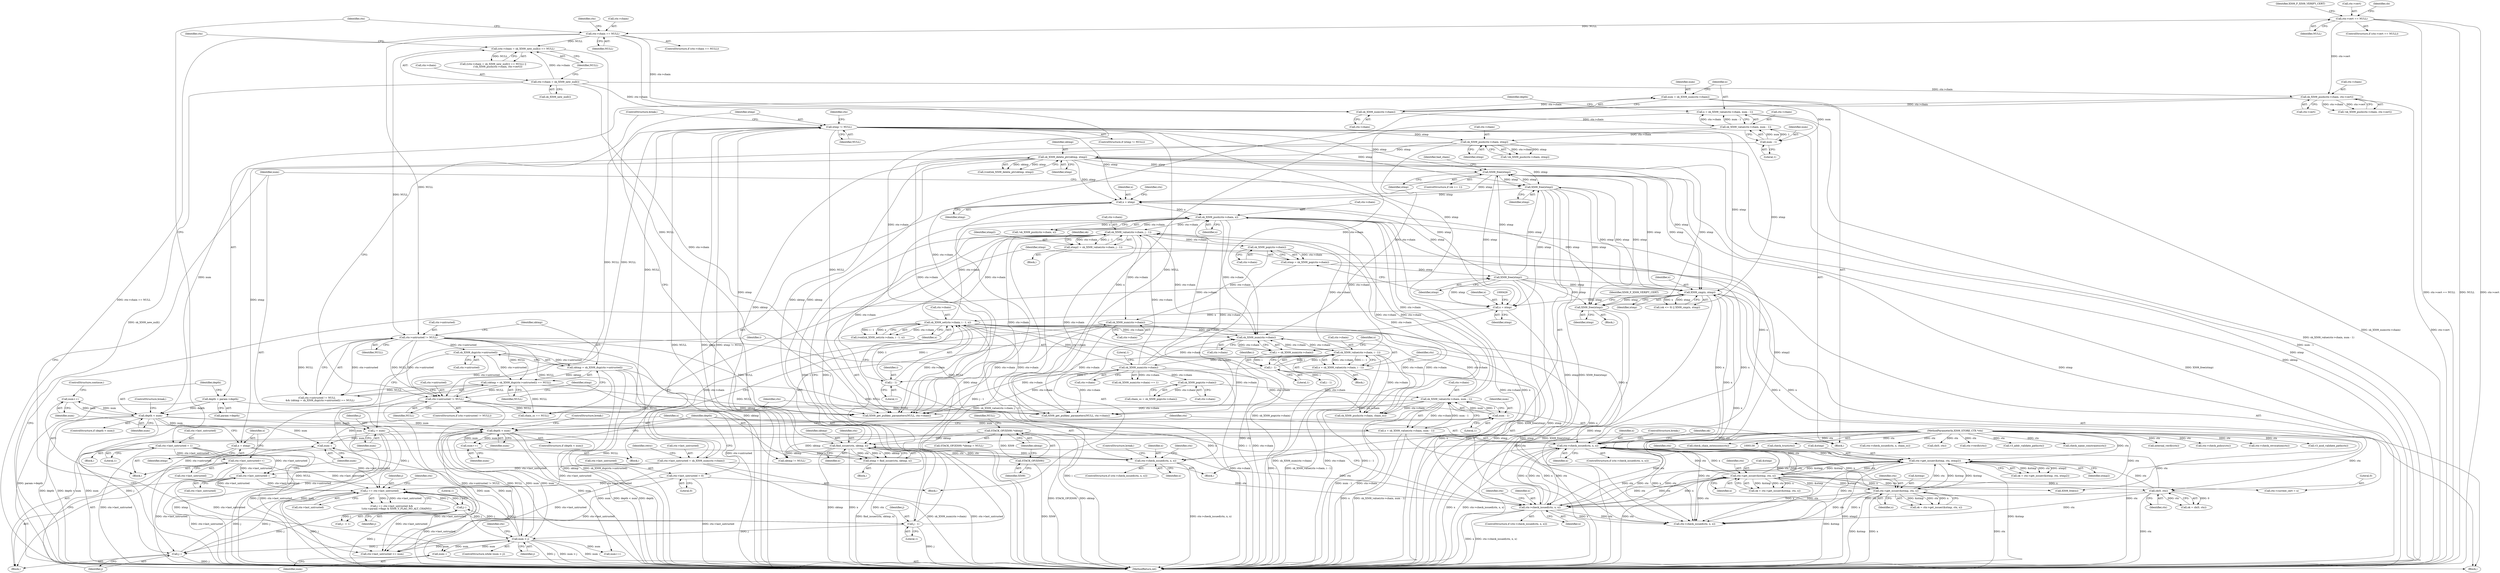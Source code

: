 digraph "0_openssl_9a0db453ba017ebcaccbee933ee6511a9ae4d1c8@API" {
"1000507" [label="(Call,X509_free(xtmp))"];
"1000404" [label="(Call,X509_free(xtmp))"];
"1000567" [label="(Call,X509_free(xtmp))"];
"1000580" [label="(Call,X509_free(xtmp))"];
"1000574" [label="(Call,xtmp = sk_X509_pop(ctx->chain))"];
"1000576" [label="(Call,sk_X509_pop(ctx->chain))"];
"1000543" [label="(Call,sk_X509_value(ctx->chain, j - 1))"];
"1000427" [label="(Call,sk_X509_set(ctx->chain, i - 1, x))"];
"1000361" [label="(Call,sk_X509_num(ctx->chain))"];
"1000346" [label="(Call,sk_X509_value(ctx->chain, i - 1))"];
"1000340" [label="(Call,sk_X509_num(ctx->chain))"];
"1000588" [label="(Call,sk_X509_num(ctx->chain))"];
"1000458" [label="(Call,sk_X509_value(ctx->chain, num - 1))"];
"1000444" [label="(Call,sk_X509_pop(ctx->chain))"];
"1000462" [label="(Call,num - 1)"];
"1000452" [label="(Call,num--)"];
"1000570" [label="(Call,num > j)"];
"1000582" [label="(Call,num--)"];
"1000468" [label="(Call,depth < num)"];
"1000270" [label="(Call,depth < num)"];
"1000262" [label="(Call,depth = param->depth)"];
"1000259" [label="(Call,num - 1)"];
"1000247" [label="(Call,num = sk_X509_num(ctx->chain))"];
"1000249" [label="(Call,sk_X509_num(ctx->chain))"];
"1000185" [label="(Call,ctx->chain == NULL)"];
"1000167" [label="(Call,ctx->cert == NULL)"];
"1000194" [label="(Call,ctx->chain = sk_X509_new_null())"];
"1000201" [label="(Call,sk_X509_push(ctx->chain, ctx->cert))"];
"1000329" [label="(Call,num++)"];
"1000514" [label="(Call,num++)"];
"1000547" [label="(Call,j - 1)"];
"1000537" [label="(Call,j--)"];
"1000521" [label="(Call,j == ctx->last_untrusted)"];
"1000454" [label="(Call,j--)"];
"1000333" [label="(Call,j = num)"];
"1000448" [label="(Call,ctx->last_untrusted--)"];
"1000222" [label="(Call,ctx->last_untrusted = 1)"];
"1000322" [label="(Call,ctx->last_untrusted++)"];
"1000584" [label="(Call,ctx->last_untrusted = sk_X509_num(ctx->chain))"];
"1000435" [label="(Call,ctx->last_untrusted = 0)"];
"1000300" [label="(Call,sk_X509_push(ctx->chain, xtmp))"];
"1000255" [label="(Call,sk_X509_value(ctx->chain, num - 1))"];
"1000294" [label="(Call,xtmp != NULL)"];
"1000287" [label="(Call,xtmp = find_issuer(ctx, sktmp, x))"];
"1000289" [label="(Call,find_issuer(ctx, sktmp, x))"];
"1000275" [label="(Call,ctx->check_issued(ctx, x, x))"];
"1000131" [label="(MethodParameterIn,X509_STORE_CTX *ctx)"];
"1000253" [label="(Call,x = sk_X509_value(ctx->chain, num - 1))"];
"1000326" [label="(Call,x = xtmp)"];
"1000319" [label="(Call,sk_X509_delete_ptr(sktmp, xtmp))"];
"1000161" [label="(Call,STACK_OF(X509) *sktmp)"];
"1000162" [label="(Call,STACK_OF(X509))"];
"1000235" [label="(Call,sktmp = sk_X509_dup(ctx->untrusted))"];
"1000237" [label="(Call,sk_X509_dup(ctx->untrusted))"];
"1000229" [label="(Call,ctx->untrusted != NULL)"];
"1000193" [label="(Call,(ctx->chain = sk_X509_new_null()) == NULL)"];
"1000281" [label="(Call,ctx->untrusted != NULL)"];
"1000234" [label="(Call,(sktmp = sk_X509_dup(ctx->untrusted)) == NULL)"];
"1000501" [label="(Call,sk_X509_push(ctx->chain, x))"];
"1000496" [label="(Call,x = xtmp)"];
"1000379" [label="(Call,X509_cmp(x, xtmp))"];
"1000369" [label="(Call,ctx->get_issuer(&xtmp, ctx, x))"];
"1000552" [label="(Call,ctx->get_issuer(&xtmp, ctx, xtmp2))"];
"1000480" [label="(Call,ctx->get_issuer(&xtmp, ctx, x))"];
"1000473" [label="(Call,ctx->check_issued(ctx, x, x))"];
"1000411" [label="(Call,cb(0, ctx))"];
"1000354" [label="(Call,ctx->check_issued(ctx, x, x))"];
"1000344" [label="(Call,x = sk_X509_value(ctx->chain, i - 1))"];
"1000456" [label="(Call,x = sk_X509_value(ctx->chain, num - 1))"];
"1000541" [label="(Call,xtmp2 = sk_X509_value(ctx->chain, j - 1))"];
"1000350" [label="(Call,i - 1)"];
"1000338" [label="(Call,i = sk_X509_num(ctx->chain))"];
"1000431" [label="(Call,i - 1)"];
"1000422" [label="(Call,x = xtmp)"];
"1000423" [label="(Identifier,x)"];
"1000790" [label="(Call,sktmp != NULL)"];
"1000263" [label="(Identifier,depth)"];
"1000274" [label="(ControlStructure,if (ctx->check_issued(ctx, x, x)))"];
"1000501" [label="(Call,sk_X509_push(ctx->chain, x))"];
"1000249" [label="(Call,sk_X509_num(ctx->chain))"];
"1000644" [label="(Call,num++)"];
"1000422" [label="(Call,x = xtmp)"];
"1000272" [label="(Identifier,num)"];
"1000163" [label="(Identifier,X509)"];
"1000478" [label="(Call,ok = ctx->get_issuer(&xtmp, ctx, x))"];
"1000357" [label="(Identifier,x)"];
"1000707" [label="(Call,check_trust(ctx))"];
"1000161" [label="(Call,STACK_OF(X509) *sktmp)"];
"1000538" [label="(Identifier,j)"];
"1000484" [label="(Identifier,x)"];
"1000250" [label="(Call,ctx->chain)"];
"1000320" [label="(Identifier,sktmp)"];
"1000448" [label="(Call,ctx->last_untrusted--)"];
"1000639" [label="(Call,sk_X509_push(ctx->chain, chain_ss))"];
"1000280" [label="(ControlStructure,if (ctx->untrusted != NULL))"];
"1000498" [label="(Identifier,xtmp)"];
"1000360" [label="(Call,sk_X509_num(ctx->chain) == 1)"];
"1000199" [label="(Identifier,NULL)"];
"1000542" [label="(Identifier,xtmp2)"];
"1000297" [label="(Block,)"];
"1000435" [label="(Call,ctx->last_untrusted = 0)"];
"1000192" [label="(Call,((ctx->chain = sk_X509_new_null()) == NULL) ||\n            (!sk_X509_push(ctx->chain, ctx->cert)))"];
"1000584" [label="(Call,ctx->last_untrusted = sk_X509_num(ctx->chain))"];
"1000577" [label="(Call,ctx->chain)"];
"1000229" [label="(Call,ctx->untrusted != NULL)"];
"1000291" [label="(Identifier,sktmp)"];
"1000165" [label="(Identifier,NULL)"];
"1000292" [label="(Identifier,x)"];
"1000473" [label="(Call,ctx->check_issued(ctx, x, x))"];
"1000275" [label="(Call,ctx->check_issued(ctx, x, x))"];
"1000281" [label="(Call,ctx->untrusted != NULL)"];
"1000514" [label="(Call,num++)"];
"1000610" [label="(Call,ctx->check_issued(ctx, x, chain_ss))"];
"1000407" [label="(Identifier,bad_chain)"];
"1000254" [label="(Identifier,x)"];
"1000550" [label="(Call,ok = ctx->get_issuer(&xtmp, ctx, xtmp2))"];
"1000439" [label="(Literal,0)"];
"1000196" [label="(Identifier,ctx)"];
"1000304" [label="(Identifier,xtmp)"];
"1000345" [label="(Identifier,x)"];
"1000471" [label="(ControlStructure,break;)"];
"1000576" [label="(Call,sk_X509_pop(ctx->chain))"];
"1000230" [label="(Call,ctx->untrusted)"];
"1000282" [label="(Call,ctx->untrusted)"];
"1000419" [label="(Block,)"];
"1000270" [label="(Call,depth < num)"];
"1000278" [label="(Identifier,x)"];
"1000469" [label="(Identifier,depth)"];
"1000222" [label="(Call,ctx->last_untrusted = 1)"];
"1000344" [label="(Call,x = sk_X509_value(ctx->chain, i - 1))"];
"1000537" [label="(Call,j--)"];
"1000582" [label="(Call,num--)"];
"1000369" [label="(Call,ctx->get_issuer(&xtmp, ctx, x))"];
"1000186" [label="(Call,ctx->chain)"];
"1000327" [label="(Identifier,x)"];
"1000463" [label="(Identifier,num)"];
"1000508" [label="(Identifier,xtmp)"];
"1000356" [label="(Identifier,x)"];
"1000479" [label="(Identifier,ok)"];
"1000436" [label="(Call,ctx->last_untrusted)"];
"1000380" [label="(Identifier,x)"];
"1000549" [label="(Literal,1)"];
"1000434" [label="(Identifier,x)"];
"1000228" [label="(Call,ctx->untrusted != NULL\n        && (sktmp = sk_X509_dup(ctx->untrusted)) == NULL)"];
"1000449" [label="(Call,ctx->last_untrusted)"];
"1000540" [label="(Block,)"];
"1000361" [label="(Call,sk_X509_num(ctx->chain))"];
"1000580" [label="(Call,X509_free(xtmp))"];
"1000515" [label="(Identifier,num)"];
"1000293" [label="(ControlStructure,if (xtmp != NULL))"];
"1000676" [label="(Call,cb(0, ctx))"];
"1000570" [label="(Call,num > j)"];
"1000522" [label="(Identifier,j)"];
"1000734" [label="(Call,ctx->verify(ctx))"];
"1000185" [label="(Call,ctx->chain == NULL)"];
"1000166" [label="(ControlStructure,if (ctx->cert == NULL))"];
"1000300" [label="(Call,sk_X509_push(ctx->chain, xtmp))"];
"1000497" [label="(Identifier,x)"];
"1000454" [label="(Call,j--)"];
"1000755" [label="(Call,v3_addr_validate_path(ctx))"];
"1000340" [label="(Call,sk_X509_num(ctx->chain))"];
"1000288" [label="(Identifier,xtmp)"];
"1000693" [label="(Call,check_name_constraints(ctx))"];
"1000373" [label="(Identifier,x)"];
"1000261" [label="(Literal,1)"];
"1000475" [label="(Identifier,x)"];
"1000599" [label="(Call,ctx->check_issued(ctx, x, x))"];
"1000294" [label="(Call,xtmp != NULL)"];
"1000132" [label="(Block,)"];
"1000277" [label="(Identifier,x)"];
"1000328" [label="(Identifier,xtmp)"];
"1000784" [label="(Call,X509_get_pubkey_parameters(NULL, ctx->chain))"];
"1000286" [label="(Block,)"];
"1000203" [label="(Identifier,ctx)"];
"1000555" [label="(Identifier,ctx)"];
"1000339" [label="(Identifier,i)"];
"1000236" [label="(Identifier,sktmp)"];
"1000541" [label="(Call,xtmp2 = sk_X509_value(ctx->chain, j - 1))"];
"1000536" [label="(Call,j-- > 1)"];
"1000574" [label="(Call,xtmp = sk_X509_pop(ctx->chain))"];
"1000283" [label="(Identifier,ctx)"];
"1000456" [label="(Call,x = sk_X509_value(ctx->chain, num - 1))"];
"1000367" [label="(Call,ok = ctx->get_issuer(&xtmp, ctx, x))"];
"1000299" [label="(Call,!sk_X509_push(ctx->chain, xtmp))"];
"1000464" [label="(Literal,1)"];
"1000468" [label="(Call,depth < num)"];
"1000329" [label="(Call,num++)"];
"1000167" [label="(Call,ctx->cert == NULL)"];
"1000205" [label="(Call,ctx->cert)"];
"1000290" [label="(Identifier,ctx)"];
"1000174" [label="(Identifier,X509_F_X509_VERIFY_CERT)"];
"1000569" [label="(ControlStructure,while (num > j))"];
"1000530" [label="(Identifier,ctx)"];
"1000131" [label="(MethodParameterIn,X509_STORE_CTX *ctx)"];
"1000412" [label="(Literal,0)"];
"1000363" [label="(Identifier,ctx)"];
"1000510" [label="(Identifier,X509_F_X509_VERIFY_CERT)"];
"1000523" [label="(Call,ctx->last_untrusted)"];
"1000323" [label="(Call,ctx->last_untrusted)"];
"1000427" [label="(Call,sk_X509_set(ctx->chain, i - 1, x))"];
"1000350" [label="(Call,i - 1)"];
"1000572" [label="(Identifier,j)"];
"1000260" [label="(Identifier,num)"];
"1000184" [label="(ControlStructure,if (ctx->chain == NULL))"];
"1000190" [label="(Block,)"];
"1000411" [label="(Call,cb(0, ctx))"];
"1000164" [label="(Identifier,sktmp)"];
"1000346" [label="(Call,sk_X509_value(ctx->chain, i - 1))"];
"1000503" [label="(Identifier,ctx)"];
"1000381" [label="(Identifier,xtmp)"];
"1000588" [label="(Call,sk_X509_num(ctx->chain))"];
"1000568" [label="(Identifier,xtmp)"];
"1000233" [label="(Identifier,NULL)"];
"1000575" [label="(Identifier,xtmp)"];
"1000375" [label="(Call,(ok <= 0) || X509_cmp(x, xtmp))"];
"1000287" [label="(Call,xtmp = find_issuer(ctx, sktmp, x))"];
"1000452" [label="(Call,num--)"];
"1000259" [label="(Call,num - 1)"];
"1000551" [label="(Identifier,ok)"];
"1000566" [label="(Block,)"];
"1000332" [label="(ControlStructure,break;)"];
"1000235" [label="(Call,sktmp = sk_X509_dup(ctx->untrusted))"];
"1000237" [label="(Call,sk_X509_dup(ctx->untrusted))"];
"1000483" [label="(Identifier,ctx)"];
"1000333" [label="(Call,j = num)"];
"1000474" [label="(Identifier,ctx)"];
"1000231" [label="(Identifier,ctx)"];
"1000160" [label="(Call,STACK_OF(X509) *sktmp = NULL)"];
"1000354" [label="(Call,ctx->check_issued(ctx, x, x))"];
"1000507" [label="(Call,X509_free(xtmp))"];
"1000589" [label="(Call,ctx->chain)"];
"1000739" [label="(Call,internal_verify(ctx))"];
"1000470" [label="(Identifier,num)"];
"1000520" [label="(Call,j == ctx->last_untrusted &&\n            !(ctx->param->flags & X509_V_FLAG_NO_ALT_CHAINS))"];
"1000457" [label="(Identifier,x)"];
"1000295" [label="(Identifier,xtmp)"];
"1000370" [label="(Call,&xtmp)"];
"1000352" [label="(Literal,1)"];
"1000302" [label="(Identifier,ctx)"];
"1000255" [label="(Call,sk_X509_value(ctx->chain, num - 1))"];
"1000774" [label="(Call,ctx->check_policy(ctx))"];
"1000424" [label="(Identifier,xtmp)"];
"1000201" [label="(Call,sk_X509_push(ctx->chain, ctx->cert))"];
"1000606" [label="(Call,chain_ss == NULL)"];
"1000481" [label="(Call,&xtmp)"];
"1000279" [label="(ControlStructure,break;)"];
"1000317" [label="(Call,(void)sk_X509_delete_ptr(sktmp, xtmp))"];
"1000413" [label="(Identifier,ctx)"];
"1000496" [label="(Call,x = xtmp)"];
"1000189" [label="(Identifier,NULL)"];
"1000247" [label="(Call,num = sk_X509_num(ctx->chain))"];
"1000256" [label="(Call,ctx->chain)"];
"1000296" [label="(Identifier,NULL)"];
"1000168" [label="(Call,ctx->cert)"];
"1000480" [label="(Call,ctx->get_issuer(&xtmp, ctx, x))"];
"1000458" [label="(Call,sk_X509_value(ctx->chain, num - 1))"];
"1000445" [label="(Call,ctx->chain)"];
"1000553" [label="(Call,&xtmp)"];
"1000200" [label="(Call,!sk_X509_push(ctx->chain, ctx->cert))"];
"1000713" [label="(Call,X509_get_pubkey_parameters(NULL, ctx->chain))"];
"1000264" [label="(Call,param->depth)"];
"1000338" [label="(Call,i = sk_X509_num(ctx->chain))"];
"1000330" [label="(Identifier,num)"];
"1000472" [label="(ControlStructure,if (ctx->check_issued(ctx, x, x)))"];
"1000322" [label="(Call,ctx->last_untrusted++)"];
"1000585" [label="(Call,ctx->last_untrusted)"];
"1000583" [label="(Identifier,num)"];
"1000567" [label="(Call,X509_free(xtmp))"];
"1000547" [label="(Call,j - 1)"];
"1000466" [label="(Block,)"];
"1000477" [label="(ControlStructure,break;)"];
"1000195" [label="(Call,ctx->chain)"];
"1000467" [label="(ControlStructure,if (depth < num))"];
"1000581" [label="(Identifier,xtmp)"];
"1000453" [label="(Identifier,num)"];
"1000431" [label="(Call,i - 1)"];
"1000180" [label="(Identifier,cb)"];
"1000223" [label="(Call,ctx->last_untrusted)"];
"1000409" [label="(Call,ok = cb(0, ctx))"];
"1000420" [label="(Call,X509_free(x))"];
"1000253" [label="(Call,x = sk_X509_value(ctx->chain, num - 1))"];
"1000586" [label="(Identifier,ctx)"];
"1000351" [label="(Identifier,i)"];
"1000234" [label="(Call,(sktmp = sk_X509_dup(ctx->untrusted)) == NULL)"];
"1000388" [label="(Call,ctx->current_cert = x)"];
"1000202" [label="(Call,ctx->chain)"];
"1000248" [label="(Identifier,num)"];
"1000476" [label="(Identifier,x)"];
"1000543" [label="(Call,sk_X509_value(ctx->chain, j - 1))"];
"1000198" [label="(Call,sk_X509_new_null())"];
"1000459" [label="(Call,ctx->chain)"];
"1000397" [label="(Call,i - 1)"];
"1000269" [label="(ControlStructure,if (depth < num))"];
"1000273" [label="(ControlStructure,break;)"];
"1000539" [label="(Literal,1)"];
"1000331" [label="(ControlStructure,continue;)"];
"1000326" [label="(Call,x = xtmp)"];
"1000433" [label="(Literal,1)"];
"1000365" [label="(Literal,1)"];
"1000162" [label="(Call,STACK_OF(X509))"];
"1000720" [label="(Call,ctx->check_revocation(ctx))"];
"1000425" [label="(Call,(void)sk_X509_set(ctx->chain, i - 1, x))"];
"1000803" [label="(MethodReturn,int)"];
"1000271" [label="(Identifier,depth)"];
"1000194" [label="(Call,ctx->chain = sk_X509_new_null())"];
"1000552" [label="(Call,ctx->get_issuer(&xtmp, ctx, xtmp2))"];
"1000500" [label="(Call,!sk_X509_push(ctx->chain, x))"];
"1000616" [label="(Call,ctx->last_untrusted >= num)"];
"1000506" [label="(Block,)"];
"1000747" [label="(Call,v3_asid_validate_path(ctx))"];
"1000334" [label="(Identifier,j)"];
"1000444" [label="(Call,sk_X509_pop(ctx->chain))"];
"1000337" [label="(Block,)"];
"1000556" [label="(Identifier,xtmp2)"];
"1000685" [label="(Call,check_chain_extensions(ctx))"];
"1000502" [label="(Call,ctx->chain)"];
"1000262" [label="(Call,depth = param->depth)"];
"1000571" [label="(Identifier,num)"];
"1000593" [label="(Identifier,retry)"];
"1000289" [label="(Call,find_issuer(ctx, sktmp, x))"];
"1000372" [label="(Identifier,ctx)"];
"1000404" [label="(Call,X509_free(xtmp))"];
"1000341" [label="(Call,ctx->chain)"];
"1000462" [label="(Call,num - 1)"];
"1000428" [label="(Call,ctx->chain)"];
"1000301" [label="(Call,ctx->chain)"];
"1000241" [label="(Identifier,NULL)"];
"1000544" [label="(Call,ctx->chain)"];
"1000238" [label="(Call,ctx->untrusted)"];
"1000432" [label="(Identifier,i)"];
"1000400" [label="(ControlStructure,if (ok == 1))"];
"1000573" [label="(Block,)"];
"1000347" [label="(Call,ctx->chain)"];
"1000442" [label="(Call,chain_ss = sk_X509_pop(ctx->chain))"];
"1000548" [label="(Identifier,j)"];
"1000379" [label="(Call,X509_cmp(x, xtmp))"];
"1000335" [label="(Identifier,num)"];
"1000193" [label="(Call,(ctx->chain = sk_X509_new_null()) == NULL)"];
"1000285" [label="(Identifier,NULL)"];
"1000321" [label="(Identifier,xtmp)"];
"1000319" [label="(Call,sk_X509_delete_ptr(sktmp, xtmp))"];
"1000505" [label="(Identifier,x)"];
"1000355" [label="(Identifier,ctx)"];
"1000353" [label="(ControlStructure,if (ctx->check_issued(ctx, x, x)))"];
"1000276" [label="(Identifier,ctx)"];
"1000521" [label="(Call,j == ctx->last_untrusted)"];
"1000226" [label="(Literal,1)"];
"1000171" [label="(Identifier,NULL)"];
"1000362" [label="(Call,ctx->chain)"];
"1000441" [label="(Block,)"];
"1000455" [label="(Identifier,j)"];
"1000405" [label="(Identifier,xtmp)"];
"1000507" -> "1000506"  [label="AST: "];
"1000507" -> "1000508"  [label="CFG: "];
"1000508" -> "1000507"  [label="AST: "];
"1000510" -> "1000507"  [label="CFG: "];
"1000507" -> "1000803"  [label="DDG: X509_free(xtmp)"];
"1000507" -> "1000803"  [label="DDG: xtmp"];
"1000404" -> "1000507"  [label="DDG: xtmp"];
"1000567" -> "1000507"  [label="DDG: xtmp"];
"1000580" -> "1000507"  [label="DDG: xtmp"];
"1000294" -> "1000507"  [label="DDG: xtmp"];
"1000379" -> "1000507"  [label="DDG: xtmp"];
"1000319" -> "1000507"  [label="DDG: xtmp"];
"1000404" -> "1000400"  [label="AST: "];
"1000404" -> "1000405"  [label="CFG: "];
"1000405" -> "1000404"  [label="AST: "];
"1000407" -> "1000404"  [label="CFG: "];
"1000404" -> "1000803"  [label="DDG: xtmp"];
"1000404" -> "1000803"  [label="DDG: X509_free(xtmp)"];
"1000404" -> "1000379"  [label="DDG: xtmp"];
"1000567" -> "1000404"  [label="DDG: xtmp"];
"1000580" -> "1000404"  [label="DDG: xtmp"];
"1000294" -> "1000404"  [label="DDG: xtmp"];
"1000379" -> "1000404"  [label="DDG: xtmp"];
"1000319" -> "1000404"  [label="DDG: xtmp"];
"1000404" -> "1000422"  [label="DDG: xtmp"];
"1000404" -> "1000496"  [label="DDG: xtmp"];
"1000404" -> "1000567"  [label="DDG: xtmp"];
"1000567" -> "1000566"  [label="AST: "];
"1000567" -> "1000568"  [label="CFG: "];
"1000568" -> "1000567"  [label="AST: "];
"1000571" -> "1000567"  [label="CFG: "];
"1000567" -> "1000803"  [label="DDG: xtmp"];
"1000567" -> "1000803"  [label="DDG: X509_free(xtmp)"];
"1000567" -> "1000379"  [label="DDG: xtmp"];
"1000567" -> "1000422"  [label="DDG: xtmp"];
"1000567" -> "1000496"  [label="DDG: xtmp"];
"1000580" -> "1000567"  [label="DDG: xtmp"];
"1000294" -> "1000567"  [label="DDG: xtmp"];
"1000379" -> "1000567"  [label="DDG: xtmp"];
"1000319" -> "1000567"  [label="DDG: xtmp"];
"1000580" -> "1000573"  [label="AST: "];
"1000580" -> "1000581"  [label="CFG: "];
"1000581" -> "1000580"  [label="AST: "];
"1000583" -> "1000580"  [label="CFG: "];
"1000580" -> "1000803"  [label="DDG: X509_free(xtmp)"];
"1000580" -> "1000803"  [label="DDG: xtmp"];
"1000580" -> "1000379"  [label="DDG: xtmp"];
"1000580" -> "1000422"  [label="DDG: xtmp"];
"1000580" -> "1000496"  [label="DDG: xtmp"];
"1000574" -> "1000580"  [label="DDG: xtmp"];
"1000574" -> "1000573"  [label="AST: "];
"1000574" -> "1000576"  [label="CFG: "];
"1000575" -> "1000574"  [label="AST: "];
"1000576" -> "1000574"  [label="AST: "];
"1000581" -> "1000574"  [label="CFG: "];
"1000574" -> "1000803"  [label="DDG: sk_X509_pop(ctx->chain)"];
"1000576" -> "1000574"  [label="DDG: ctx->chain"];
"1000576" -> "1000577"  [label="CFG: "];
"1000577" -> "1000576"  [label="AST: "];
"1000543" -> "1000576"  [label="DDG: ctx->chain"];
"1000576" -> "1000588"  [label="DDG: ctx->chain"];
"1000543" -> "1000541"  [label="AST: "];
"1000543" -> "1000547"  [label="CFG: "];
"1000544" -> "1000543"  [label="AST: "];
"1000547" -> "1000543"  [label="AST: "];
"1000541" -> "1000543"  [label="CFG: "];
"1000543" -> "1000803"  [label="DDG: j - 1"];
"1000543" -> "1000340"  [label="DDG: ctx->chain"];
"1000543" -> "1000541"  [label="DDG: ctx->chain"];
"1000543" -> "1000541"  [label="DDG: j - 1"];
"1000427" -> "1000543"  [label="DDG: ctx->chain"];
"1000458" -> "1000543"  [label="DDG: ctx->chain"];
"1000346" -> "1000543"  [label="DDG: ctx->chain"];
"1000501" -> "1000543"  [label="DDG: ctx->chain"];
"1000361" -> "1000543"  [label="DDG: ctx->chain"];
"1000547" -> "1000543"  [label="DDG: j"];
"1000547" -> "1000543"  [label="DDG: 1"];
"1000543" -> "1000588"  [label="DDG: ctx->chain"];
"1000543" -> "1000639"  [label="DDG: ctx->chain"];
"1000543" -> "1000713"  [label="DDG: ctx->chain"];
"1000543" -> "1000784"  [label="DDG: ctx->chain"];
"1000427" -> "1000425"  [label="AST: "];
"1000427" -> "1000434"  [label="CFG: "];
"1000428" -> "1000427"  [label="AST: "];
"1000431" -> "1000427"  [label="AST: "];
"1000434" -> "1000427"  [label="AST: "];
"1000425" -> "1000427"  [label="CFG: "];
"1000427" -> "1000803"  [label="DDG: ctx->chain"];
"1000427" -> "1000803"  [label="DDG: x"];
"1000427" -> "1000803"  [label="DDG: i - 1"];
"1000427" -> "1000340"  [label="DDG: ctx->chain"];
"1000427" -> "1000425"  [label="DDG: ctx->chain"];
"1000427" -> "1000425"  [label="DDG: i - 1"];
"1000427" -> "1000425"  [label="DDG: x"];
"1000361" -> "1000427"  [label="DDG: ctx->chain"];
"1000431" -> "1000427"  [label="DDG: i"];
"1000431" -> "1000427"  [label="DDG: 1"];
"1000422" -> "1000427"  [label="DDG: x"];
"1000427" -> "1000473"  [label="DDG: x"];
"1000427" -> "1000501"  [label="DDG: ctx->chain"];
"1000427" -> "1000599"  [label="DDG: x"];
"1000427" -> "1000639"  [label="DDG: ctx->chain"];
"1000427" -> "1000713"  [label="DDG: ctx->chain"];
"1000427" -> "1000784"  [label="DDG: ctx->chain"];
"1000361" -> "1000360"  [label="AST: "];
"1000361" -> "1000362"  [label="CFG: "];
"1000362" -> "1000361"  [label="AST: "];
"1000365" -> "1000361"  [label="CFG: "];
"1000361" -> "1000803"  [label="DDG: ctx->chain"];
"1000361" -> "1000340"  [label="DDG: ctx->chain"];
"1000361" -> "1000360"  [label="DDG: ctx->chain"];
"1000346" -> "1000361"  [label="DDG: ctx->chain"];
"1000361" -> "1000444"  [label="DDG: ctx->chain"];
"1000361" -> "1000501"  [label="DDG: ctx->chain"];
"1000361" -> "1000639"  [label="DDG: ctx->chain"];
"1000361" -> "1000713"  [label="DDG: ctx->chain"];
"1000361" -> "1000784"  [label="DDG: ctx->chain"];
"1000346" -> "1000344"  [label="AST: "];
"1000346" -> "1000350"  [label="CFG: "];
"1000347" -> "1000346"  [label="AST: "];
"1000350" -> "1000346"  [label="AST: "];
"1000344" -> "1000346"  [label="CFG: "];
"1000346" -> "1000803"  [label="DDG: ctx->chain"];
"1000346" -> "1000803"  [label="DDG: i - 1"];
"1000346" -> "1000340"  [label="DDG: ctx->chain"];
"1000346" -> "1000344"  [label="DDG: ctx->chain"];
"1000346" -> "1000344"  [label="DDG: i - 1"];
"1000340" -> "1000346"  [label="DDG: ctx->chain"];
"1000350" -> "1000346"  [label="DDG: i"];
"1000350" -> "1000346"  [label="DDG: 1"];
"1000346" -> "1000501"  [label="DDG: ctx->chain"];
"1000346" -> "1000639"  [label="DDG: ctx->chain"];
"1000346" -> "1000713"  [label="DDG: ctx->chain"];
"1000346" -> "1000784"  [label="DDG: ctx->chain"];
"1000340" -> "1000338"  [label="AST: "];
"1000340" -> "1000341"  [label="CFG: "];
"1000341" -> "1000340"  [label="AST: "];
"1000338" -> "1000340"  [label="CFG: "];
"1000340" -> "1000338"  [label="DDG: ctx->chain"];
"1000588" -> "1000340"  [label="DDG: ctx->chain"];
"1000458" -> "1000340"  [label="DDG: ctx->chain"];
"1000300" -> "1000340"  [label="DDG: ctx->chain"];
"1000501" -> "1000340"  [label="DDG: ctx->chain"];
"1000255" -> "1000340"  [label="DDG: ctx->chain"];
"1000588" -> "1000584"  [label="AST: "];
"1000588" -> "1000589"  [label="CFG: "];
"1000589" -> "1000588"  [label="AST: "];
"1000584" -> "1000588"  [label="CFG: "];
"1000588" -> "1000584"  [label="DDG: ctx->chain"];
"1000588" -> "1000639"  [label="DDG: ctx->chain"];
"1000588" -> "1000713"  [label="DDG: ctx->chain"];
"1000588" -> "1000784"  [label="DDG: ctx->chain"];
"1000458" -> "1000456"  [label="AST: "];
"1000458" -> "1000462"  [label="CFG: "];
"1000459" -> "1000458"  [label="AST: "];
"1000462" -> "1000458"  [label="AST: "];
"1000456" -> "1000458"  [label="CFG: "];
"1000458" -> "1000803"  [label="DDG: ctx->chain"];
"1000458" -> "1000803"  [label="DDG: num - 1"];
"1000458" -> "1000456"  [label="DDG: ctx->chain"];
"1000458" -> "1000456"  [label="DDG: num - 1"];
"1000444" -> "1000458"  [label="DDG: ctx->chain"];
"1000462" -> "1000458"  [label="DDG: num"];
"1000462" -> "1000458"  [label="DDG: 1"];
"1000458" -> "1000501"  [label="DDG: ctx->chain"];
"1000458" -> "1000639"  [label="DDG: ctx->chain"];
"1000458" -> "1000713"  [label="DDG: ctx->chain"];
"1000458" -> "1000784"  [label="DDG: ctx->chain"];
"1000444" -> "1000442"  [label="AST: "];
"1000444" -> "1000445"  [label="CFG: "];
"1000445" -> "1000444"  [label="AST: "];
"1000442" -> "1000444"  [label="CFG: "];
"1000444" -> "1000442"  [label="DDG: ctx->chain"];
"1000462" -> "1000464"  [label="CFG: "];
"1000463" -> "1000462"  [label="AST: "];
"1000464" -> "1000462"  [label="AST: "];
"1000452" -> "1000462"  [label="DDG: num"];
"1000462" -> "1000468"  [label="DDG: num"];
"1000452" -> "1000441"  [label="AST: "];
"1000452" -> "1000453"  [label="CFG: "];
"1000453" -> "1000452"  [label="AST: "];
"1000455" -> "1000452"  [label="CFG: "];
"1000570" -> "1000452"  [label="DDG: num"];
"1000468" -> "1000452"  [label="DDG: num"];
"1000270" -> "1000452"  [label="DDG: num"];
"1000570" -> "1000569"  [label="AST: "];
"1000570" -> "1000572"  [label="CFG: "];
"1000571" -> "1000570"  [label="AST: "];
"1000572" -> "1000570"  [label="AST: "];
"1000575" -> "1000570"  [label="CFG: "];
"1000586" -> "1000570"  [label="CFG: "];
"1000570" -> "1000803"  [label="DDG: num"];
"1000570" -> "1000803"  [label="DDG: j"];
"1000570" -> "1000803"  [label="DDG: num > j"];
"1000570" -> "1000454"  [label="DDG: j"];
"1000570" -> "1000468"  [label="DDG: num"];
"1000570" -> "1000521"  [label="DDG: j"];
"1000582" -> "1000570"  [label="DDG: num"];
"1000468" -> "1000570"  [label="DDG: num"];
"1000547" -> "1000570"  [label="DDG: j"];
"1000570" -> "1000582"  [label="DDG: num"];
"1000570" -> "1000616"  [label="DDG: num"];
"1000570" -> "1000644"  [label="DDG: num"];
"1000582" -> "1000573"  [label="AST: "];
"1000582" -> "1000583"  [label="CFG: "];
"1000583" -> "1000582"  [label="AST: "];
"1000571" -> "1000582"  [label="CFG: "];
"1000468" -> "1000467"  [label="AST: "];
"1000468" -> "1000470"  [label="CFG: "];
"1000469" -> "1000468"  [label="AST: "];
"1000470" -> "1000468"  [label="AST: "];
"1000471" -> "1000468"  [label="CFG: "];
"1000474" -> "1000468"  [label="CFG: "];
"1000468" -> "1000803"  [label="DDG: depth < num"];
"1000468" -> "1000803"  [label="DDG: depth"];
"1000468" -> "1000803"  [label="DDG: num"];
"1000270" -> "1000468"  [label="DDG: depth"];
"1000270" -> "1000468"  [label="DDG: num"];
"1000514" -> "1000468"  [label="DDG: num"];
"1000468" -> "1000514"  [label="DDG: num"];
"1000468" -> "1000616"  [label="DDG: num"];
"1000468" -> "1000644"  [label="DDG: num"];
"1000270" -> "1000269"  [label="AST: "];
"1000270" -> "1000272"  [label="CFG: "];
"1000271" -> "1000270"  [label="AST: "];
"1000272" -> "1000270"  [label="AST: "];
"1000273" -> "1000270"  [label="CFG: "];
"1000276" -> "1000270"  [label="CFG: "];
"1000270" -> "1000803"  [label="DDG: depth < num"];
"1000270" -> "1000803"  [label="DDG: num"];
"1000270" -> "1000803"  [label="DDG: depth"];
"1000262" -> "1000270"  [label="DDG: depth"];
"1000259" -> "1000270"  [label="DDG: num"];
"1000329" -> "1000270"  [label="DDG: num"];
"1000270" -> "1000329"  [label="DDG: num"];
"1000270" -> "1000333"  [label="DDG: num"];
"1000262" -> "1000132"  [label="AST: "];
"1000262" -> "1000264"  [label="CFG: "];
"1000263" -> "1000262"  [label="AST: "];
"1000264" -> "1000262"  [label="AST: "];
"1000271" -> "1000262"  [label="CFG: "];
"1000262" -> "1000803"  [label="DDG: param->depth"];
"1000259" -> "1000255"  [label="AST: "];
"1000259" -> "1000261"  [label="CFG: "];
"1000260" -> "1000259"  [label="AST: "];
"1000261" -> "1000259"  [label="AST: "];
"1000255" -> "1000259"  [label="CFG: "];
"1000259" -> "1000255"  [label="DDG: num"];
"1000259" -> "1000255"  [label="DDG: 1"];
"1000247" -> "1000259"  [label="DDG: num"];
"1000247" -> "1000132"  [label="AST: "];
"1000247" -> "1000249"  [label="CFG: "];
"1000248" -> "1000247"  [label="AST: "];
"1000249" -> "1000247"  [label="AST: "];
"1000254" -> "1000247"  [label="CFG: "];
"1000247" -> "1000803"  [label="DDG: sk_X509_num(ctx->chain)"];
"1000249" -> "1000247"  [label="DDG: ctx->chain"];
"1000249" -> "1000250"  [label="CFG: "];
"1000250" -> "1000249"  [label="AST: "];
"1000185" -> "1000249"  [label="DDG: ctx->chain"];
"1000194" -> "1000249"  [label="DDG: ctx->chain"];
"1000201" -> "1000249"  [label="DDG: ctx->chain"];
"1000249" -> "1000255"  [label="DDG: ctx->chain"];
"1000185" -> "1000184"  [label="AST: "];
"1000185" -> "1000189"  [label="CFG: "];
"1000186" -> "1000185"  [label="AST: "];
"1000189" -> "1000185"  [label="AST: "];
"1000196" -> "1000185"  [label="CFG: "];
"1000231" -> "1000185"  [label="CFG: "];
"1000185" -> "1000803"  [label="DDG: ctx->chain == NULL"];
"1000167" -> "1000185"  [label="DDG: NULL"];
"1000185" -> "1000193"  [label="DDG: NULL"];
"1000185" -> "1000229"  [label="DDG: NULL"];
"1000185" -> "1000784"  [label="DDG: ctx->chain"];
"1000167" -> "1000166"  [label="AST: "];
"1000167" -> "1000171"  [label="CFG: "];
"1000168" -> "1000167"  [label="AST: "];
"1000171" -> "1000167"  [label="AST: "];
"1000174" -> "1000167"  [label="CFG: "];
"1000180" -> "1000167"  [label="CFG: "];
"1000167" -> "1000803"  [label="DDG: ctx->cert"];
"1000167" -> "1000803"  [label="DDG: ctx->cert == NULL"];
"1000167" -> "1000803"  [label="DDG: NULL"];
"1000167" -> "1000201"  [label="DDG: ctx->cert"];
"1000194" -> "1000193"  [label="AST: "];
"1000194" -> "1000198"  [label="CFG: "];
"1000195" -> "1000194"  [label="AST: "];
"1000198" -> "1000194"  [label="AST: "];
"1000199" -> "1000194"  [label="CFG: "];
"1000194" -> "1000803"  [label="DDG: sk_X509_new_null()"];
"1000194" -> "1000193"  [label="DDG: ctx->chain"];
"1000194" -> "1000201"  [label="DDG: ctx->chain"];
"1000194" -> "1000784"  [label="DDG: ctx->chain"];
"1000201" -> "1000200"  [label="AST: "];
"1000201" -> "1000205"  [label="CFG: "];
"1000202" -> "1000201"  [label="AST: "];
"1000205" -> "1000201"  [label="AST: "];
"1000200" -> "1000201"  [label="CFG: "];
"1000201" -> "1000803"  [label="DDG: ctx->cert"];
"1000201" -> "1000200"  [label="DDG: ctx->chain"];
"1000201" -> "1000200"  [label="DDG: ctx->cert"];
"1000201" -> "1000784"  [label="DDG: ctx->chain"];
"1000329" -> "1000297"  [label="AST: "];
"1000329" -> "1000330"  [label="CFG: "];
"1000330" -> "1000329"  [label="AST: "];
"1000331" -> "1000329"  [label="CFG: "];
"1000514" -> "1000466"  [label="AST: "];
"1000514" -> "1000515"  [label="CFG: "];
"1000515" -> "1000514"  [label="AST: "];
"1000469" -> "1000514"  [label="CFG: "];
"1000547" -> "1000549"  [label="CFG: "];
"1000548" -> "1000547"  [label="AST: "];
"1000549" -> "1000547"  [label="AST: "];
"1000547" -> "1000803"  [label="DDG: j"];
"1000547" -> "1000537"  [label="DDG: j"];
"1000537" -> "1000547"  [label="DDG: j"];
"1000537" -> "1000536"  [label="AST: "];
"1000537" -> "1000538"  [label="CFG: "];
"1000538" -> "1000537"  [label="AST: "];
"1000539" -> "1000537"  [label="CFG: "];
"1000537" -> "1000803"  [label="DDG: j"];
"1000537" -> "1000454"  [label="DDG: j"];
"1000537" -> "1000521"  [label="DDG: j"];
"1000537" -> "1000536"  [label="DDG: j"];
"1000521" -> "1000537"  [label="DDG: j"];
"1000521" -> "1000520"  [label="AST: "];
"1000521" -> "1000523"  [label="CFG: "];
"1000522" -> "1000521"  [label="AST: "];
"1000523" -> "1000521"  [label="AST: "];
"1000530" -> "1000521"  [label="CFG: "];
"1000520" -> "1000521"  [label="CFG: "];
"1000521" -> "1000803"  [label="DDG: j"];
"1000521" -> "1000803"  [label="DDG: ctx->last_untrusted"];
"1000521" -> "1000448"  [label="DDG: ctx->last_untrusted"];
"1000521" -> "1000454"  [label="DDG: j"];
"1000521" -> "1000520"  [label="DDG: j"];
"1000521" -> "1000520"  [label="DDG: ctx->last_untrusted"];
"1000454" -> "1000521"  [label="DDG: j"];
"1000333" -> "1000521"  [label="DDG: j"];
"1000448" -> "1000521"  [label="DDG: ctx->last_untrusted"];
"1000322" -> "1000521"  [label="DDG: ctx->last_untrusted"];
"1000584" -> "1000521"  [label="DDG: ctx->last_untrusted"];
"1000435" -> "1000521"  [label="DDG: ctx->last_untrusted"];
"1000222" -> "1000521"  [label="DDG: ctx->last_untrusted"];
"1000521" -> "1000616"  [label="DDG: ctx->last_untrusted"];
"1000454" -> "1000441"  [label="AST: "];
"1000454" -> "1000455"  [label="CFG: "];
"1000455" -> "1000454"  [label="AST: "];
"1000457" -> "1000454"  [label="CFG: "];
"1000454" -> "1000803"  [label="DDG: j"];
"1000333" -> "1000454"  [label="DDG: j"];
"1000333" -> "1000132"  [label="AST: "];
"1000333" -> "1000335"  [label="CFG: "];
"1000334" -> "1000333"  [label="AST: "];
"1000335" -> "1000333"  [label="AST: "];
"1000339" -> "1000333"  [label="CFG: "];
"1000333" -> "1000803"  [label="DDG: j"];
"1000333" -> "1000803"  [label="DDG: num"];
"1000448" -> "1000441"  [label="AST: "];
"1000448" -> "1000449"  [label="CFG: "];
"1000449" -> "1000448"  [label="AST: "];
"1000453" -> "1000448"  [label="CFG: "];
"1000448" -> "1000803"  [label="DDG: ctx->last_untrusted"];
"1000222" -> "1000448"  [label="DDG: ctx->last_untrusted"];
"1000322" -> "1000448"  [label="DDG: ctx->last_untrusted"];
"1000584" -> "1000448"  [label="DDG: ctx->last_untrusted"];
"1000448" -> "1000616"  [label="DDG: ctx->last_untrusted"];
"1000222" -> "1000190"  [label="AST: "];
"1000222" -> "1000226"  [label="CFG: "];
"1000223" -> "1000222"  [label="AST: "];
"1000226" -> "1000222"  [label="AST: "];
"1000231" -> "1000222"  [label="CFG: "];
"1000222" -> "1000803"  [label="DDG: ctx->last_untrusted"];
"1000222" -> "1000322"  [label="DDG: ctx->last_untrusted"];
"1000222" -> "1000616"  [label="DDG: ctx->last_untrusted"];
"1000322" -> "1000297"  [label="AST: "];
"1000322" -> "1000323"  [label="CFG: "];
"1000323" -> "1000322"  [label="AST: "];
"1000327" -> "1000322"  [label="CFG: "];
"1000322" -> "1000803"  [label="DDG: ctx->last_untrusted"];
"1000322" -> "1000616"  [label="DDG: ctx->last_untrusted"];
"1000584" -> "1000566"  [label="AST: "];
"1000585" -> "1000584"  [label="AST: "];
"1000593" -> "1000584"  [label="CFG: "];
"1000584" -> "1000803"  [label="DDG: sk_X509_num(ctx->chain)"];
"1000584" -> "1000803"  [label="DDG: ctx->last_untrusted"];
"1000584" -> "1000616"  [label="DDG: ctx->last_untrusted"];
"1000435" -> "1000419"  [label="AST: "];
"1000435" -> "1000439"  [label="CFG: "];
"1000436" -> "1000435"  [label="AST: "];
"1000439" -> "1000435"  [label="AST: "];
"1000469" -> "1000435"  [label="CFG: "];
"1000435" -> "1000803"  [label="DDG: ctx->last_untrusted"];
"1000435" -> "1000616"  [label="DDG: ctx->last_untrusted"];
"1000300" -> "1000299"  [label="AST: "];
"1000300" -> "1000304"  [label="CFG: "];
"1000301" -> "1000300"  [label="AST: "];
"1000304" -> "1000300"  [label="AST: "];
"1000299" -> "1000300"  [label="CFG: "];
"1000300" -> "1000803"  [label="DDG: xtmp"];
"1000300" -> "1000299"  [label="DDG: ctx->chain"];
"1000300" -> "1000299"  [label="DDG: xtmp"];
"1000255" -> "1000300"  [label="DDG: ctx->chain"];
"1000294" -> "1000300"  [label="DDG: xtmp"];
"1000300" -> "1000319"  [label="DDG: xtmp"];
"1000300" -> "1000784"  [label="DDG: ctx->chain"];
"1000255" -> "1000253"  [label="AST: "];
"1000256" -> "1000255"  [label="AST: "];
"1000253" -> "1000255"  [label="CFG: "];
"1000255" -> "1000803"  [label="DDG: num - 1"];
"1000255" -> "1000253"  [label="DDG: ctx->chain"];
"1000255" -> "1000253"  [label="DDG: num - 1"];
"1000294" -> "1000293"  [label="AST: "];
"1000294" -> "1000296"  [label="CFG: "];
"1000295" -> "1000294"  [label="AST: "];
"1000296" -> "1000294"  [label="AST: "];
"1000302" -> "1000294"  [label="CFG: "];
"1000332" -> "1000294"  [label="CFG: "];
"1000294" -> "1000803"  [label="DDG: xtmp != NULL"];
"1000294" -> "1000803"  [label="DDG: NULL"];
"1000294" -> "1000803"  [label="DDG: xtmp"];
"1000294" -> "1000281"  [label="DDG: NULL"];
"1000287" -> "1000294"  [label="DDG: xtmp"];
"1000281" -> "1000294"  [label="DDG: NULL"];
"1000294" -> "1000379"  [label="DDG: xtmp"];
"1000294" -> "1000422"  [label="DDG: xtmp"];
"1000294" -> "1000496"  [label="DDG: xtmp"];
"1000294" -> "1000606"  [label="DDG: NULL"];
"1000294" -> "1000713"  [label="DDG: NULL"];
"1000294" -> "1000784"  [label="DDG: NULL"];
"1000287" -> "1000286"  [label="AST: "];
"1000287" -> "1000289"  [label="CFG: "];
"1000288" -> "1000287"  [label="AST: "];
"1000289" -> "1000287"  [label="AST: "];
"1000295" -> "1000287"  [label="CFG: "];
"1000287" -> "1000803"  [label="DDG: find_issuer(ctx, sktmp, x)"];
"1000289" -> "1000287"  [label="DDG: ctx"];
"1000289" -> "1000287"  [label="DDG: sktmp"];
"1000289" -> "1000287"  [label="DDG: x"];
"1000289" -> "1000292"  [label="CFG: "];
"1000290" -> "1000289"  [label="AST: "];
"1000291" -> "1000289"  [label="AST: "];
"1000292" -> "1000289"  [label="AST: "];
"1000289" -> "1000803"  [label="DDG: sktmp"];
"1000289" -> "1000803"  [label="DDG: x"];
"1000289" -> "1000803"  [label="DDG: ctx"];
"1000289" -> "1000275"  [label="DDG: ctx"];
"1000275" -> "1000289"  [label="DDG: ctx"];
"1000275" -> "1000289"  [label="DDG: x"];
"1000131" -> "1000289"  [label="DDG: ctx"];
"1000161" -> "1000289"  [label="DDG: sktmp"];
"1000235" -> "1000289"  [label="DDG: sktmp"];
"1000319" -> "1000289"  [label="DDG: sktmp"];
"1000289" -> "1000319"  [label="DDG: sktmp"];
"1000289" -> "1000354"  [label="DDG: ctx"];
"1000289" -> "1000790"  [label="DDG: sktmp"];
"1000275" -> "1000274"  [label="AST: "];
"1000275" -> "1000278"  [label="CFG: "];
"1000276" -> "1000275"  [label="AST: "];
"1000277" -> "1000275"  [label="AST: "];
"1000278" -> "1000275"  [label="AST: "];
"1000279" -> "1000275"  [label="CFG: "];
"1000283" -> "1000275"  [label="CFG: "];
"1000275" -> "1000803"  [label="DDG: ctx->check_issued(ctx, x, x)"];
"1000131" -> "1000275"  [label="DDG: ctx"];
"1000253" -> "1000275"  [label="DDG: x"];
"1000326" -> "1000275"  [label="DDG: x"];
"1000275" -> "1000354"  [label="DDG: ctx"];
"1000131" -> "1000130"  [label="AST: "];
"1000131" -> "1000803"  [label="DDG: ctx"];
"1000131" -> "1000354"  [label="DDG: ctx"];
"1000131" -> "1000369"  [label="DDG: ctx"];
"1000131" -> "1000411"  [label="DDG: ctx"];
"1000131" -> "1000473"  [label="DDG: ctx"];
"1000131" -> "1000480"  [label="DDG: ctx"];
"1000131" -> "1000552"  [label="DDG: ctx"];
"1000131" -> "1000599"  [label="DDG: ctx"];
"1000131" -> "1000610"  [label="DDG: ctx"];
"1000131" -> "1000676"  [label="DDG: ctx"];
"1000131" -> "1000685"  [label="DDG: ctx"];
"1000131" -> "1000693"  [label="DDG: ctx"];
"1000131" -> "1000707"  [label="DDG: ctx"];
"1000131" -> "1000720"  [label="DDG: ctx"];
"1000131" -> "1000734"  [label="DDG: ctx"];
"1000131" -> "1000739"  [label="DDG: ctx"];
"1000131" -> "1000747"  [label="DDG: ctx"];
"1000131" -> "1000755"  [label="DDG: ctx"];
"1000131" -> "1000774"  [label="DDG: ctx"];
"1000253" -> "1000132"  [label="AST: "];
"1000254" -> "1000253"  [label="AST: "];
"1000263" -> "1000253"  [label="CFG: "];
"1000253" -> "1000803"  [label="DDG: sk_X509_value(ctx->chain, num - 1)"];
"1000326" -> "1000297"  [label="AST: "];
"1000326" -> "1000328"  [label="CFG: "];
"1000327" -> "1000326"  [label="AST: "];
"1000328" -> "1000326"  [label="AST: "];
"1000330" -> "1000326"  [label="CFG: "];
"1000326" -> "1000803"  [label="DDG: xtmp"];
"1000319" -> "1000326"  [label="DDG: xtmp"];
"1000319" -> "1000317"  [label="AST: "];
"1000319" -> "1000321"  [label="CFG: "];
"1000320" -> "1000319"  [label="AST: "];
"1000321" -> "1000319"  [label="AST: "];
"1000317" -> "1000319"  [label="CFG: "];
"1000319" -> "1000803"  [label="DDG: sktmp"];
"1000319" -> "1000317"  [label="DDG: sktmp"];
"1000319" -> "1000317"  [label="DDG: xtmp"];
"1000319" -> "1000379"  [label="DDG: xtmp"];
"1000319" -> "1000422"  [label="DDG: xtmp"];
"1000319" -> "1000496"  [label="DDG: xtmp"];
"1000319" -> "1000790"  [label="DDG: sktmp"];
"1000161" -> "1000160"  [label="AST: "];
"1000161" -> "1000164"  [label="CFG: "];
"1000162" -> "1000161"  [label="AST: "];
"1000164" -> "1000161"  [label="AST: "];
"1000165" -> "1000161"  [label="CFG: "];
"1000161" -> "1000803"  [label="DDG: sktmp"];
"1000161" -> "1000803"  [label="DDG: STACK_OF(X509)"];
"1000162" -> "1000161"  [label="DDG: X509"];
"1000161" -> "1000790"  [label="DDG: sktmp"];
"1000162" -> "1000163"  [label="CFG: "];
"1000163" -> "1000162"  [label="AST: "];
"1000164" -> "1000162"  [label="CFG: "];
"1000162" -> "1000803"  [label="DDG: X509"];
"1000235" -> "1000234"  [label="AST: "];
"1000235" -> "1000237"  [label="CFG: "];
"1000236" -> "1000235"  [label="AST: "];
"1000237" -> "1000235"  [label="AST: "];
"1000241" -> "1000235"  [label="CFG: "];
"1000235" -> "1000803"  [label="DDG: sk_X509_dup(ctx->untrusted)"];
"1000235" -> "1000803"  [label="DDG: sktmp"];
"1000235" -> "1000234"  [label="DDG: sktmp"];
"1000237" -> "1000235"  [label="DDG: ctx->untrusted"];
"1000235" -> "1000790"  [label="DDG: sktmp"];
"1000237" -> "1000238"  [label="CFG: "];
"1000238" -> "1000237"  [label="AST: "];
"1000237" -> "1000803"  [label="DDG: ctx->untrusted"];
"1000237" -> "1000234"  [label="DDG: ctx->untrusted"];
"1000229" -> "1000237"  [label="DDG: ctx->untrusted"];
"1000237" -> "1000281"  [label="DDG: ctx->untrusted"];
"1000229" -> "1000228"  [label="AST: "];
"1000229" -> "1000233"  [label="CFG: "];
"1000230" -> "1000229"  [label="AST: "];
"1000233" -> "1000229"  [label="AST: "];
"1000236" -> "1000229"  [label="CFG: "];
"1000228" -> "1000229"  [label="CFG: "];
"1000229" -> "1000803"  [label="DDG: NULL"];
"1000229" -> "1000803"  [label="DDG: ctx->untrusted"];
"1000229" -> "1000228"  [label="DDG: ctx->untrusted"];
"1000229" -> "1000228"  [label="DDG: NULL"];
"1000193" -> "1000229"  [label="DDG: NULL"];
"1000229" -> "1000234"  [label="DDG: NULL"];
"1000229" -> "1000281"  [label="DDG: ctx->untrusted"];
"1000229" -> "1000281"  [label="DDG: NULL"];
"1000229" -> "1000606"  [label="DDG: NULL"];
"1000229" -> "1000713"  [label="DDG: NULL"];
"1000229" -> "1000784"  [label="DDG: NULL"];
"1000193" -> "1000192"  [label="AST: "];
"1000193" -> "1000199"  [label="CFG: "];
"1000199" -> "1000193"  [label="AST: "];
"1000203" -> "1000193"  [label="CFG: "];
"1000192" -> "1000193"  [label="CFG: "];
"1000193" -> "1000192"  [label="DDG: NULL"];
"1000193" -> "1000784"  [label="DDG: NULL"];
"1000281" -> "1000280"  [label="AST: "];
"1000281" -> "1000285"  [label="CFG: "];
"1000282" -> "1000281"  [label="AST: "];
"1000285" -> "1000281"  [label="AST: "];
"1000288" -> "1000281"  [label="CFG: "];
"1000332" -> "1000281"  [label="CFG: "];
"1000281" -> "1000803"  [label="DDG: NULL"];
"1000281" -> "1000803"  [label="DDG: ctx->untrusted"];
"1000281" -> "1000803"  [label="DDG: ctx->untrusted != NULL"];
"1000234" -> "1000281"  [label="DDG: NULL"];
"1000281" -> "1000606"  [label="DDG: NULL"];
"1000281" -> "1000713"  [label="DDG: NULL"];
"1000281" -> "1000784"  [label="DDG: NULL"];
"1000234" -> "1000228"  [label="AST: "];
"1000234" -> "1000241"  [label="CFG: "];
"1000241" -> "1000234"  [label="AST: "];
"1000228" -> "1000234"  [label="CFG: "];
"1000234" -> "1000803"  [label="DDG: NULL"];
"1000234" -> "1000228"  [label="DDG: NULL"];
"1000234" -> "1000606"  [label="DDG: NULL"];
"1000234" -> "1000713"  [label="DDG: NULL"];
"1000234" -> "1000784"  [label="DDG: NULL"];
"1000501" -> "1000500"  [label="AST: "];
"1000501" -> "1000505"  [label="CFG: "];
"1000502" -> "1000501"  [label="AST: "];
"1000505" -> "1000501"  [label="AST: "];
"1000500" -> "1000501"  [label="CFG: "];
"1000501" -> "1000803"  [label="DDG: ctx->chain"];
"1000501" -> "1000803"  [label="DDG: x"];
"1000501" -> "1000473"  [label="DDG: x"];
"1000501" -> "1000500"  [label="DDG: ctx->chain"];
"1000501" -> "1000500"  [label="DDG: x"];
"1000496" -> "1000501"  [label="DDG: x"];
"1000501" -> "1000599"  [label="DDG: x"];
"1000501" -> "1000639"  [label="DDG: ctx->chain"];
"1000501" -> "1000713"  [label="DDG: ctx->chain"];
"1000501" -> "1000784"  [label="DDG: ctx->chain"];
"1000496" -> "1000466"  [label="AST: "];
"1000496" -> "1000498"  [label="CFG: "];
"1000497" -> "1000496"  [label="AST: "];
"1000498" -> "1000496"  [label="AST: "];
"1000503" -> "1000496"  [label="CFG: "];
"1000496" -> "1000803"  [label="DDG: xtmp"];
"1000379" -> "1000496"  [label="DDG: xtmp"];
"1000379" -> "1000375"  [label="AST: "];
"1000379" -> "1000381"  [label="CFG: "];
"1000380" -> "1000379"  [label="AST: "];
"1000381" -> "1000379"  [label="AST: "];
"1000375" -> "1000379"  [label="CFG: "];
"1000379" -> "1000803"  [label="DDG: xtmp"];
"1000379" -> "1000375"  [label="DDG: x"];
"1000379" -> "1000375"  [label="DDG: xtmp"];
"1000369" -> "1000379"  [label="DDG: x"];
"1000379" -> "1000388"  [label="DDG: x"];
"1000379" -> "1000420"  [label="DDG: x"];
"1000379" -> "1000422"  [label="DDG: xtmp"];
"1000379" -> "1000473"  [label="DDG: x"];
"1000379" -> "1000599"  [label="DDG: x"];
"1000369" -> "1000367"  [label="AST: "];
"1000369" -> "1000373"  [label="CFG: "];
"1000370" -> "1000369"  [label="AST: "];
"1000372" -> "1000369"  [label="AST: "];
"1000373" -> "1000369"  [label="AST: "];
"1000367" -> "1000369"  [label="CFG: "];
"1000369" -> "1000803"  [label="DDG: &xtmp"];
"1000369" -> "1000354"  [label="DDG: ctx"];
"1000369" -> "1000367"  [label="DDG: &xtmp"];
"1000369" -> "1000367"  [label="DDG: ctx"];
"1000369" -> "1000367"  [label="DDG: x"];
"1000552" -> "1000369"  [label="DDG: &xtmp"];
"1000480" -> "1000369"  [label="DDG: &xtmp"];
"1000354" -> "1000369"  [label="DDG: ctx"];
"1000354" -> "1000369"  [label="DDG: x"];
"1000369" -> "1000388"  [label="DDG: x"];
"1000369" -> "1000411"  [label="DDG: ctx"];
"1000369" -> "1000420"  [label="DDG: x"];
"1000369" -> "1000473"  [label="DDG: ctx"];
"1000369" -> "1000473"  [label="DDG: x"];
"1000369" -> "1000480"  [label="DDG: &xtmp"];
"1000369" -> "1000552"  [label="DDG: &xtmp"];
"1000369" -> "1000552"  [label="DDG: ctx"];
"1000369" -> "1000599"  [label="DDG: ctx"];
"1000369" -> "1000599"  [label="DDG: x"];
"1000552" -> "1000550"  [label="AST: "];
"1000552" -> "1000556"  [label="CFG: "];
"1000553" -> "1000552"  [label="AST: "];
"1000555" -> "1000552"  [label="AST: "];
"1000556" -> "1000552"  [label="AST: "];
"1000550" -> "1000552"  [label="CFG: "];
"1000552" -> "1000803"  [label="DDG: &xtmp"];
"1000552" -> "1000803"  [label="DDG: ctx"];
"1000552" -> "1000803"  [label="DDG: xtmp2"];
"1000552" -> "1000354"  [label="DDG: ctx"];
"1000552" -> "1000480"  [label="DDG: &xtmp"];
"1000552" -> "1000550"  [label="DDG: &xtmp"];
"1000552" -> "1000550"  [label="DDG: ctx"];
"1000552" -> "1000550"  [label="DDG: xtmp2"];
"1000480" -> "1000552"  [label="DDG: &xtmp"];
"1000480" -> "1000552"  [label="DDG: ctx"];
"1000473" -> "1000552"  [label="DDG: ctx"];
"1000411" -> "1000552"  [label="DDG: ctx"];
"1000354" -> "1000552"  [label="DDG: ctx"];
"1000541" -> "1000552"  [label="DDG: xtmp2"];
"1000552" -> "1000599"  [label="DDG: ctx"];
"1000480" -> "1000478"  [label="AST: "];
"1000480" -> "1000484"  [label="CFG: "];
"1000481" -> "1000480"  [label="AST: "];
"1000483" -> "1000480"  [label="AST: "];
"1000484" -> "1000480"  [label="AST: "];
"1000478" -> "1000480"  [label="CFG: "];
"1000480" -> "1000803"  [label="DDG: ctx"];
"1000480" -> "1000803"  [label="DDG: &xtmp"];
"1000480" -> "1000803"  [label="DDG: x"];
"1000480" -> "1000354"  [label="DDG: ctx"];
"1000480" -> "1000473"  [label="DDG: ctx"];
"1000480" -> "1000478"  [label="DDG: &xtmp"];
"1000480" -> "1000478"  [label="DDG: ctx"];
"1000480" -> "1000478"  [label="DDG: x"];
"1000473" -> "1000480"  [label="DDG: ctx"];
"1000473" -> "1000480"  [label="DDG: x"];
"1000480" -> "1000599"  [label="DDG: ctx"];
"1000480" -> "1000599"  [label="DDG: x"];
"1000473" -> "1000472"  [label="AST: "];
"1000473" -> "1000476"  [label="CFG: "];
"1000474" -> "1000473"  [label="AST: "];
"1000475" -> "1000473"  [label="AST: "];
"1000476" -> "1000473"  [label="AST: "];
"1000477" -> "1000473"  [label="CFG: "];
"1000479" -> "1000473"  [label="CFG: "];
"1000473" -> "1000803"  [label="DDG: x"];
"1000473" -> "1000803"  [label="DDG: ctx->check_issued(ctx, x, x)"];
"1000473" -> "1000354"  [label="DDG: ctx"];
"1000411" -> "1000473"  [label="DDG: ctx"];
"1000354" -> "1000473"  [label="DDG: ctx"];
"1000354" -> "1000473"  [label="DDG: x"];
"1000456" -> "1000473"  [label="DDG: x"];
"1000473" -> "1000599"  [label="DDG: ctx"];
"1000473" -> "1000599"  [label="DDG: x"];
"1000411" -> "1000409"  [label="AST: "];
"1000411" -> "1000413"  [label="CFG: "];
"1000412" -> "1000411"  [label="AST: "];
"1000413" -> "1000411"  [label="AST: "];
"1000409" -> "1000411"  [label="CFG: "];
"1000411" -> "1000803"  [label="DDG: ctx"];
"1000411" -> "1000354"  [label="DDG: ctx"];
"1000411" -> "1000409"  [label="DDG: 0"];
"1000411" -> "1000409"  [label="DDG: ctx"];
"1000411" -> "1000599"  [label="DDG: ctx"];
"1000354" -> "1000353"  [label="AST: "];
"1000354" -> "1000357"  [label="CFG: "];
"1000355" -> "1000354"  [label="AST: "];
"1000356" -> "1000354"  [label="AST: "];
"1000357" -> "1000354"  [label="AST: "];
"1000363" -> "1000354"  [label="CFG: "];
"1000469" -> "1000354"  [label="CFG: "];
"1000354" -> "1000803"  [label="DDG: x"];
"1000354" -> "1000803"  [label="DDG: ctx->check_issued(ctx, x, x)"];
"1000344" -> "1000354"  [label="DDG: x"];
"1000354" -> "1000599"  [label="DDG: ctx"];
"1000354" -> "1000599"  [label="DDG: x"];
"1000344" -> "1000337"  [label="AST: "];
"1000345" -> "1000344"  [label="AST: "];
"1000355" -> "1000344"  [label="CFG: "];
"1000344" -> "1000803"  [label="DDG: sk_X509_value(ctx->chain, i - 1)"];
"1000456" -> "1000441"  [label="AST: "];
"1000457" -> "1000456"  [label="AST: "];
"1000469" -> "1000456"  [label="CFG: "];
"1000456" -> "1000803"  [label="DDG: x"];
"1000456" -> "1000803"  [label="DDG: sk_X509_value(ctx->chain, num - 1)"];
"1000456" -> "1000599"  [label="DDG: x"];
"1000541" -> "1000540"  [label="AST: "];
"1000542" -> "1000541"  [label="AST: "];
"1000551" -> "1000541"  [label="CFG: "];
"1000541" -> "1000803"  [label="DDG: sk_X509_value(ctx->chain, j - 1)"];
"1000350" -> "1000352"  [label="CFG: "];
"1000351" -> "1000350"  [label="AST: "];
"1000352" -> "1000350"  [label="AST: "];
"1000350" -> "1000803"  [label="DDG: i"];
"1000338" -> "1000350"  [label="DDG: i"];
"1000350" -> "1000397"  [label="DDG: i"];
"1000350" -> "1000431"  [label="DDG: i"];
"1000338" -> "1000337"  [label="AST: "];
"1000339" -> "1000338"  [label="AST: "];
"1000345" -> "1000338"  [label="CFG: "];
"1000338" -> "1000803"  [label="DDG: sk_X509_num(ctx->chain)"];
"1000431" -> "1000433"  [label="CFG: "];
"1000432" -> "1000431"  [label="AST: "];
"1000433" -> "1000431"  [label="AST: "];
"1000434" -> "1000431"  [label="CFG: "];
"1000431" -> "1000803"  [label="DDG: i"];
"1000422" -> "1000419"  [label="AST: "];
"1000422" -> "1000424"  [label="CFG: "];
"1000423" -> "1000422"  [label="AST: "];
"1000424" -> "1000422"  [label="AST: "];
"1000426" -> "1000422"  [label="CFG: "];
"1000422" -> "1000803"  [label="DDG: xtmp"];
}

